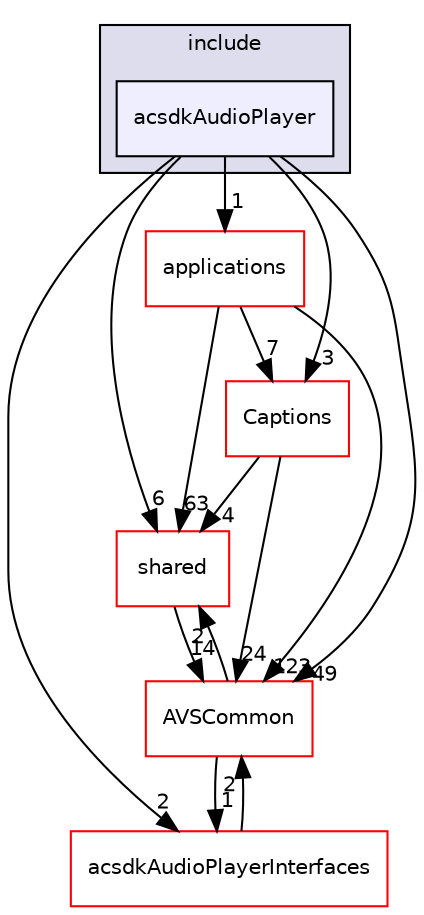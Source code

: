 digraph "/workplace/avs-device-sdk/capabilities/AudioPlayer/acsdkAudioPlayer/include/acsdkAudioPlayer" {
  compound=true
  node [ fontsize="10", fontname="Helvetica"];
  edge [ labelfontsize="10", labelfontname="Helvetica"];
  subgraph clusterdir_c35b695d966e6f72cb401272f16009c6 {
    graph [ bgcolor="#ddddee", pencolor="black", label="include" fontname="Helvetica", fontsize="10", URL="dir_c35b695d966e6f72cb401272f16009c6.html"]
  dir_f7cfa55606f9ce5accc713b7332046d2 [shape=box, label="acsdkAudioPlayer", style="filled", fillcolor="#eeeeff", pencolor="black", URL="dir_f7cfa55606f9ce5accc713b7332046d2.html"];
  }
  dir_9982052f7ce695d12571567315b2fafa [shape=box label="shared" fillcolor="white" style="filled" color="red" URL="dir_9982052f7ce695d12571567315b2fafa.html"];
  dir_a6e4fee11f07c3b70486e88fe92cbbdc [shape=box label="applications" fillcolor="white" style="filled" color="red" URL="dir_a6e4fee11f07c3b70486e88fe92cbbdc.html"];
  dir_de0e77330fd0ab33359e90b501923c8e [shape=box label="Captions" fillcolor="white" style="filled" color="red" URL="dir_de0e77330fd0ab33359e90b501923c8e.html"];
  dir_13e65effb2bde530b17b3d5eefcd0266 [shape=box label="AVSCommon" fillcolor="white" style="filled" color="red" URL="dir_13e65effb2bde530b17b3d5eefcd0266.html"];
  dir_3fddb67373d44b7570953fd85440f300 [shape=box label="acsdkAudioPlayerInterfaces" fillcolor="white" style="filled" color="red" URL="dir_3fddb67373d44b7570953fd85440f300.html"];
  dir_9982052f7ce695d12571567315b2fafa->dir_13e65effb2bde530b17b3d5eefcd0266 [headlabel="14", labeldistance=1.5 headhref="dir_000598_000017.html"];
  dir_a6e4fee11f07c3b70486e88fe92cbbdc->dir_9982052f7ce695d12571567315b2fafa [headlabel="63", labeldistance=1.5 headhref="dir_000028_000598.html"];
  dir_a6e4fee11f07c3b70486e88fe92cbbdc->dir_de0e77330fd0ab33359e90b501923c8e [headlabel="7", labeldistance=1.5 headhref="dir_000028_000435.html"];
  dir_a6e4fee11f07c3b70486e88fe92cbbdc->dir_13e65effb2bde530b17b3d5eefcd0266 [headlabel="123", labeldistance=1.5 headhref="dir_000028_000017.html"];
  dir_de0e77330fd0ab33359e90b501923c8e->dir_9982052f7ce695d12571567315b2fafa [headlabel="4", labeldistance=1.5 headhref="dir_000435_000598.html"];
  dir_de0e77330fd0ab33359e90b501923c8e->dir_13e65effb2bde530b17b3d5eefcd0266 [headlabel="24", labeldistance=1.5 headhref="dir_000435_000017.html"];
  dir_13e65effb2bde530b17b3d5eefcd0266->dir_9982052f7ce695d12571567315b2fafa [headlabel="2", labeldistance=1.5 headhref="dir_000017_000598.html"];
  dir_13e65effb2bde530b17b3d5eefcd0266->dir_3fddb67373d44b7570953fd85440f300 [headlabel="1", labeldistance=1.5 headhref="dir_000017_000278.html"];
  dir_f7cfa55606f9ce5accc713b7332046d2->dir_9982052f7ce695d12571567315b2fafa [headlabel="6", labeldistance=1.5 headhref="dir_000275_000598.html"];
  dir_f7cfa55606f9ce5accc713b7332046d2->dir_a6e4fee11f07c3b70486e88fe92cbbdc [headlabel="1", labeldistance=1.5 headhref="dir_000275_000028.html"];
  dir_f7cfa55606f9ce5accc713b7332046d2->dir_de0e77330fd0ab33359e90b501923c8e [headlabel="3", labeldistance=1.5 headhref="dir_000275_000435.html"];
  dir_f7cfa55606f9ce5accc713b7332046d2->dir_13e65effb2bde530b17b3d5eefcd0266 [headlabel="49", labeldistance=1.5 headhref="dir_000275_000017.html"];
  dir_f7cfa55606f9ce5accc713b7332046d2->dir_3fddb67373d44b7570953fd85440f300 [headlabel="2", labeldistance=1.5 headhref="dir_000275_000278.html"];
  dir_3fddb67373d44b7570953fd85440f300->dir_13e65effb2bde530b17b3d5eefcd0266 [headlabel="2", labeldistance=1.5 headhref="dir_000278_000017.html"];
}
